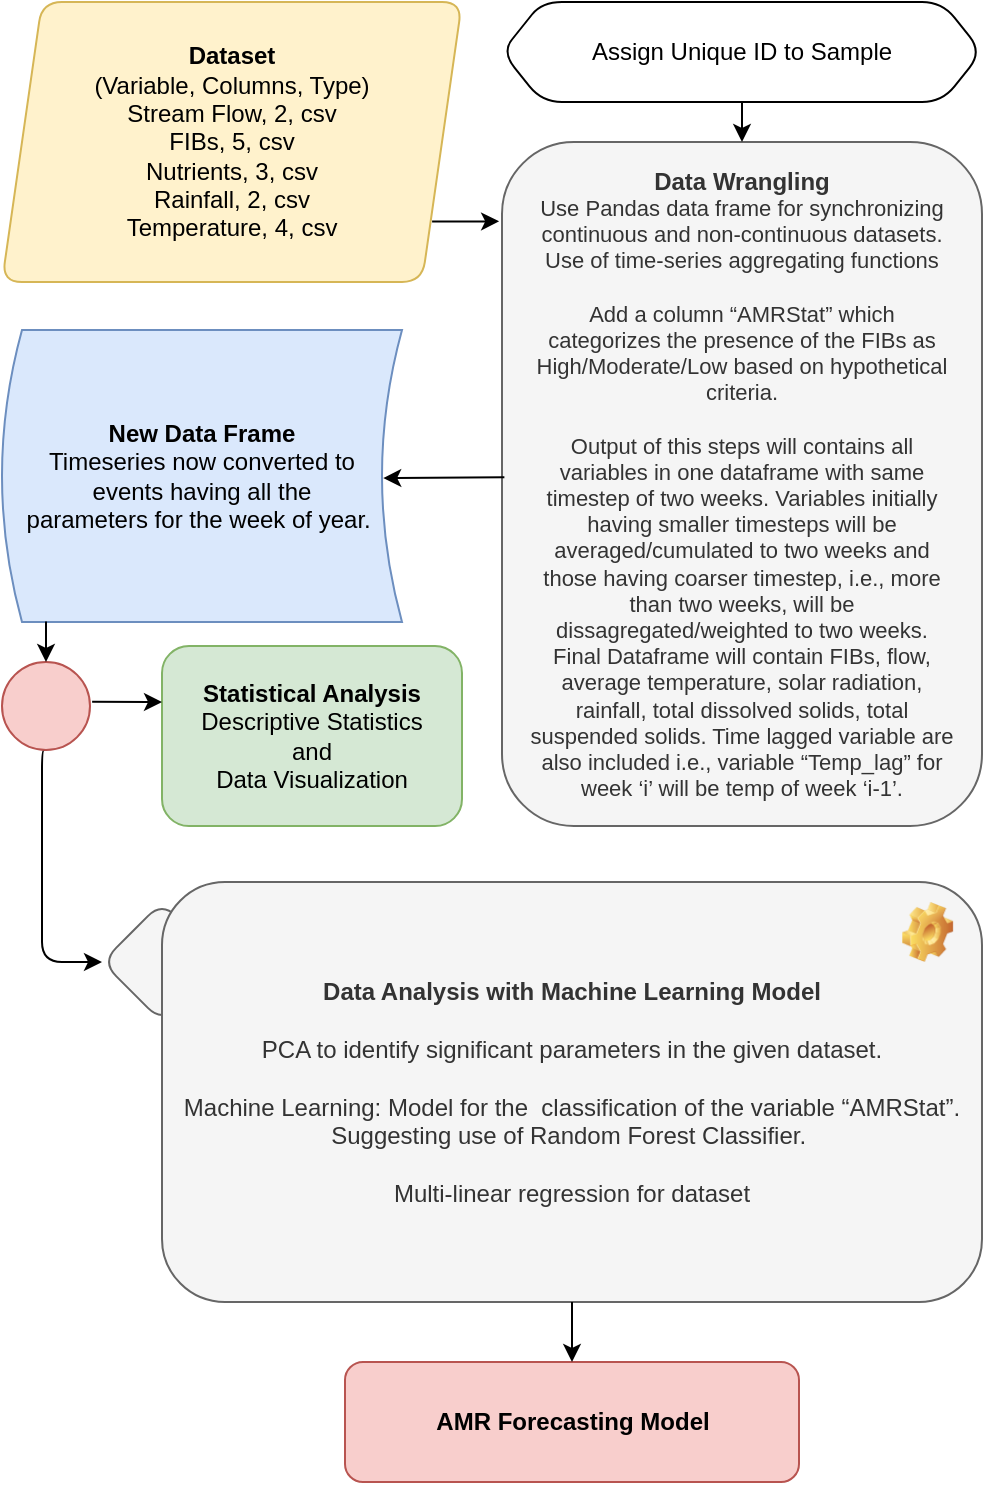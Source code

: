 <mxfile version="21.1.8" type="github">
  <diagram id="XVp57BNilb5aSJnBU9hS" name="Page-1">
    <mxGraphModel dx="1838" dy="1126" grid="1" gridSize="10" guides="1" tooltips="1" connect="1" arrows="1" fold="1" page="1" pageScale="1" pageWidth="509" pageHeight="750" math="0" shadow="0">
      <root>
        <mxCell id="WIyWlLk6GJQsqaUBKTNV-0" />
        <mxCell id="WIyWlLk6GJQsqaUBKTNV-1" parent="WIyWlLk6GJQsqaUBKTNV-0" />
        <mxCell id="sMG2LNS1y5nzMgJAh2wD-0" value="&lt;div&gt;&lt;b&gt;Dataset&lt;/b&gt;&lt;/div&gt;&lt;div&gt;(Variable, Columns, Type)&lt;/div&gt;&lt;div&gt;Stream Flow, 2, csv&lt;/div&gt;&lt;div&gt;FIBs, 5, csv&lt;/div&gt;&lt;div&gt;Nutrients, 3, csv&lt;/div&gt;&lt;div&gt;Rainfall, 2, csv&lt;/div&gt;&lt;div&gt;Temperature, 4, csv&lt;/div&gt;" style="shape=parallelogram;perimeter=parallelogramPerimeter;whiteSpace=wrap;html=1;fixedSize=1;fillColor=#fff2cc;strokeColor=#d6b656;rounded=1;" parent="WIyWlLk6GJQsqaUBKTNV-1" vertex="1">
          <mxGeometry x="10" y="5" width="230" height="140" as="geometry" />
        </mxCell>
        <mxCell id="sMG2LNS1y5nzMgJAh2wD-2" value="&lt;div&gt;&lt;b&gt;Data Wrangling&lt;/b&gt;&lt;/div&gt;&lt;div style=&quot;font-size: 11px;&quot;&gt;&lt;font style=&quot;font-size: 11px;&quot;&gt;Use Pandas data frame for synchronizing continuous and non-continuous datasets. Use of time-series aggregating functions&lt;/font&gt;&lt;/div&gt;&lt;div style=&quot;font-size: 11px;&quot;&gt;&lt;font style=&quot;font-size: 11px;&quot;&gt;&lt;br&gt;&lt;/font&gt;&lt;/div&gt;&lt;div style=&quot;font-size: 11px;&quot;&gt;&lt;span style=&quot;background-color: initial;&quot;&gt;Add a column “AMRStat” which categorizes the presence of the FIBs as High/Moderate/Low based on hypothetical criteria.&lt;/span&gt;&lt;br&gt;&lt;/div&gt;&lt;div style=&quot;font-size: 11px;&quot;&gt;&lt;font style=&quot;font-size: 11px;&quot;&gt;&lt;br&gt;&lt;/font&gt;&lt;/div&gt;&lt;div style=&quot;font-size: 11px;&quot;&gt;&lt;font style=&quot;font-size: 11px;&quot;&gt;Output of this steps will contains all variables in one dataframe with same timestep of two weeks. Variables initially having smaller timesteps will be averaged/cumulated to two weeks and those having coarser timestep, i.e., more than two weeks, will be dissagregated/weighted to two weeks. Final Dataframe will contain FIBs, flow, average temperature, solar radiation, rainfall, total dissolved solids, total suspended solids. Time lagged variable are also included i.e., variable “Temp_lag” for week ‘i’ will be temp of week ‘i-1’.&lt;/font&gt;&lt;/div&gt;" style="rounded=1;whiteSpace=wrap;html=1;fillColor=#f5f5f5;strokeColor=#666666;fontColor=#333333;spacingLeft=13;spacingRight=13;" parent="WIyWlLk6GJQsqaUBKTNV-1" vertex="1">
          <mxGeometry x="260" y="75" width="240" height="342" as="geometry" />
        </mxCell>
        <mxCell id="sMG2LNS1y5nzMgJAh2wD-3" value="&lt;b&gt;New Data Frame&lt;br&gt;&lt;/b&gt;Timeseries now converted to&lt;br&gt;events having all the&lt;br&gt;parameters&amp;nbsp;for the week of year.&amp;nbsp;" style="shape=dataStorage;whiteSpace=wrap;html=1;fixedSize=1;fillColor=#dae8fc;strokeColor=#6c8ebf;size=10;rounded=1;" parent="WIyWlLk6GJQsqaUBKTNV-1" vertex="1">
          <mxGeometry x="10" y="169" width="200" height="146" as="geometry" />
        </mxCell>
        <mxCell id="sMG2LNS1y5nzMgJAh2wD-31" style="edgeStyle=orthogonalEdgeStyle;rounded=1;orthogonalLoop=1;jettySize=auto;html=1;exitX=0.5;exitY=1;exitDx=0;exitDy=0;entryX=0;entryY=0.5;entryDx=0;entryDy=0;" parent="WIyWlLk6GJQsqaUBKTNV-1" source="sMG2LNS1y5nzMgJAh2wD-5" target="sMG2LNS1y5nzMgJAh2wD-7" edge="1">
          <mxGeometry relative="1" as="geometry">
            <mxPoint x="60" y="379" as="targetPoint" />
            <Array as="points">
              <mxPoint x="30" y="379" />
              <mxPoint x="30" y="485" />
            </Array>
          </mxGeometry>
        </mxCell>
        <mxCell id="sMG2LNS1y5nzMgJAh2wD-5" value="" style="ellipse;whiteSpace=wrap;html=1;aspect=fixed;fillColor=#f8cecc;strokeColor=#b85450;rounded=1;" parent="WIyWlLk6GJQsqaUBKTNV-1" vertex="1">
          <mxGeometry x="10" y="335" width="44" height="44" as="geometry" />
        </mxCell>
        <mxCell id="sMG2LNS1y5nzMgJAh2wD-6" value="&lt;div&gt;&lt;b&gt;Statistical Analysis&lt;/b&gt; Descriptive Statistics&lt;/div&gt;&lt;div&gt;and&lt;/div&gt;&lt;div&gt;Data Visualization&lt;/div&gt;" style="rounded=1;whiteSpace=wrap;html=1;fillColor=#d5e8d4;strokeColor=#82b366;" parent="WIyWlLk6GJQsqaUBKTNV-1" vertex="1">
          <mxGeometry x="90" y="327" width="150" height="90" as="geometry" />
        </mxCell>
        <mxCell id="sMG2LNS1y5nzMgJAh2wD-7" value="" style="rhombus;whiteSpace=wrap;html=1;fillColor=#f5f5f5;fontColor=#333333;strokeColor=#666666;rounded=1;" parent="WIyWlLk6GJQsqaUBKTNV-1" vertex="1">
          <mxGeometry x="60" y="455" width="60" height="60" as="geometry" />
        </mxCell>
        <mxCell id="sMG2LNS1y5nzMgJAh2wD-9" value="&lt;div style=&quot;border-color: var(--border-color);&quot;&gt;&lt;b style=&quot;border-color: var(--border-color);&quot;&gt;Data Analysis with Machine Learning Model&lt;/b&gt;&lt;/div&gt;&lt;div style=&quot;border-color: var(--border-color);&quot;&gt;&lt;br style=&quot;border-color: var(--border-color);&quot;&gt;&lt;/div&gt;&lt;div style=&quot;border-color: var(--border-color);&quot;&gt;PCA to identify significant parameters in the given dataset.&lt;/div&gt;&lt;div style=&quot;border-color: var(--border-color);&quot;&gt;&lt;br style=&quot;border-color: var(--border-color);&quot;&gt;&lt;/div&gt;&lt;div style=&quot;border-color: var(--border-color);&quot;&gt;Machine Learning: Model for the&amp;nbsp; classification of the variable “AMRStat”. Suggesting use of Random Forest Classifier.&amp;nbsp;&lt;/div&gt;&lt;div style=&quot;border-color: var(--border-color);&quot;&gt;&lt;br style=&quot;border-color: var(--border-color);&quot;&gt;&lt;/div&gt;&lt;div style=&quot;border-color: var(--border-color);&quot;&gt;Multi-linear regression for dataset&lt;/div&gt;" style="rounded=1;whiteSpace=wrap;html=1;fillColor=#f5f5f5;fontColor=#333333;strokeColor=#666666;" parent="WIyWlLk6GJQsqaUBKTNV-1" vertex="1">
          <mxGeometry x="90" y="445" width="410" height="210" as="geometry" />
        </mxCell>
        <mxCell id="sMG2LNS1y5nzMgJAh2wD-10" value="&lt;p style=&quot;margin-top: 0pt; margin-bottom: 0pt; margin-left: 0in; direction: ltr; unicode-bidi: embed; word-break: normal;&quot;&gt;&lt;b&gt;AMR Forecasting Model&lt;/b&gt;&lt;/p&gt;" style="rounded=1;whiteSpace=wrap;html=1;fillColor=#f8cecc;strokeColor=#b85450;" parent="WIyWlLk6GJQsqaUBKTNV-1" vertex="1">
          <mxGeometry x="181.5" y="685" width="227" height="60" as="geometry" />
        </mxCell>
        <mxCell id="sMG2LNS1y5nzMgJAh2wD-34" value="" style="endArrow=classic;html=1;rounded=1;entryX=0.5;entryY=0;entryDx=0;entryDy=0;exitX=0.5;exitY=1;exitDx=0;exitDy=0;" parent="WIyWlLk6GJQsqaUBKTNV-1" source="sMG2LNS1y5nzMgJAh2wD-9" target="sMG2LNS1y5nzMgJAh2wD-10" edge="1">
          <mxGeometry width="50" height="50" relative="1" as="geometry">
            <mxPoint x="300" y="735" as="sourcePoint" />
            <mxPoint x="560" y="399" as="targetPoint" />
          </mxGeometry>
        </mxCell>
        <mxCell id="sMG2LNS1y5nzMgJAh2wD-36" value="" style="endArrow=classic;html=1;rounded=1;entryX=0.5;entryY=0;entryDx=0;entryDy=0;exitX=0.11;exitY=0.998;exitDx=0;exitDy=0;exitPerimeter=0;" parent="WIyWlLk6GJQsqaUBKTNV-1" source="sMG2LNS1y5nzMgJAh2wD-3" target="sMG2LNS1y5nzMgJAh2wD-5" edge="1">
          <mxGeometry width="50" height="50" relative="1" as="geometry">
            <mxPoint x="510" y="439" as="sourcePoint" />
            <mxPoint x="560" y="389" as="targetPoint" />
          </mxGeometry>
        </mxCell>
        <mxCell id="sMG2LNS1y5nzMgJAh2wD-42" value="" style="shape=image;html=1;verticalLabelPosition=bottom;verticalAlign=top;imageAspect=1;aspect=fixed;image=img/clipart/Gear_128x128.png;rounded=1;" parent="WIyWlLk6GJQsqaUBKTNV-1" vertex="1">
          <mxGeometry x="460" y="455" width="25.57" height="30" as="geometry" />
        </mxCell>
        <mxCell id="Qd3qX28sv-r0yBDY4MxV-3" value="Assign Unique ID to Sample" style="shape=hexagon;perimeter=hexagonPerimeter2;whiteSpace=wrap;html=1;fixedSize=1;rounded=1;" vertex="1" parent="WIyWlLk6GJQsqaUBKTNV-1">
          <mxGeometry x="260" y="5" width="240" height="50" as="geometry" />
        </mxCell>
        <mxCell id="Qd3qX28sv-r0yBDY4MxV-5" value="" style="endArrow=classic;html=1;rounded=1;entryX=0.5;entryY=0;entryDx=0;entryDy=0;" edge="1" parent="WIyWlLk6GJQsqaUBKTNV-1" target="sMG2LNS1y5nzMgJAh2wD-2">
          <mxGeometry width="50" height="50" relative="1" as="geometry">
            <mxPoint x="380" y="55" as="sourcePoint" />
            <mxPoint x="380" y="65" as="targetPoint" />
          </mxGeometry>
        </mxCell>
        <mxCell id="Qd3qX28sv-r0yBDY4MxV-7" value="" style="endArrow=classic;html=1;rounded=1;entryX=0.953;entryY=0.507;entryDx=0;entryDy=0;entryPerimeter=0;exitX=0.005;exitY=0.49;exitDx=0;exitDy=0;exitPerimeter=0;" edge="1" parent="WIyWlLk6GJQsqaUBKTNV-1" source="sMG2LNS1y5nzMgJAh2wD-2" target="sMG2LNS1y5nzMgJAh2wD-3">
          <mxGeometry width="50" height="50" relative="1" as="geometry">
            <mxPoint x="210" y="295" as="sourcePoint" />
            <mxPoint x="260" y="245" as="targetPoint" />
          </mxGeometry>
        </mxCell>
        <mxCell id="Qd3qX28sv-r0yBDY4MxV-8" value="" style="endArrow=classic;html=1;rounded=1;entryX=-0.006;entryY=0.116;entryDx=0;entryDy=0;entryPerimeter=0;exitX=0.935;exitY=0.784;exitDx=0;exitDy=0;exitPerimeter=0;" edge="1" parent="WIyWlLk6GJQsqaUBKTNV-1" source="sMG2LNS1y5nzMgJAh2wD-0" target="sMG2LNS1y5nzMgJAh2wD-2">
          <mxGeometry width="50" height="50" relative="1" as="geometry">
            <mxPoint x="220" y="215" as="sourcePoint" />
            <mxPoint x="270" y="165" as="targetPoint" />
          </mxGeometry>
        </mxCell>
        <mxCell id="Qd3qX28sv-r0yBDY4MxV-9" value="" style="endArrow=classic;html=1;rounded=1;exitX=1.024;exitY=0.453;exitDx=0;exitDy=0;exitPerimeter=0;" edge="1" parent="WIyWlLk6GJQsqaUBKTNV-1" source="sMG2LNS1y5nzMgJAh2wD-5">
          <mxGeometry width="50" height="50" relative="1" as="geometry">
            <mxPoint x="40" y="405" as="sourcePoint" />
            <mxPoint x="90" y="355" as="targetPoint" />
          </mxGeometry>
        </mxCell>
      </root>
    </mxGraphModel>
  </diagram>
</mxfile>
